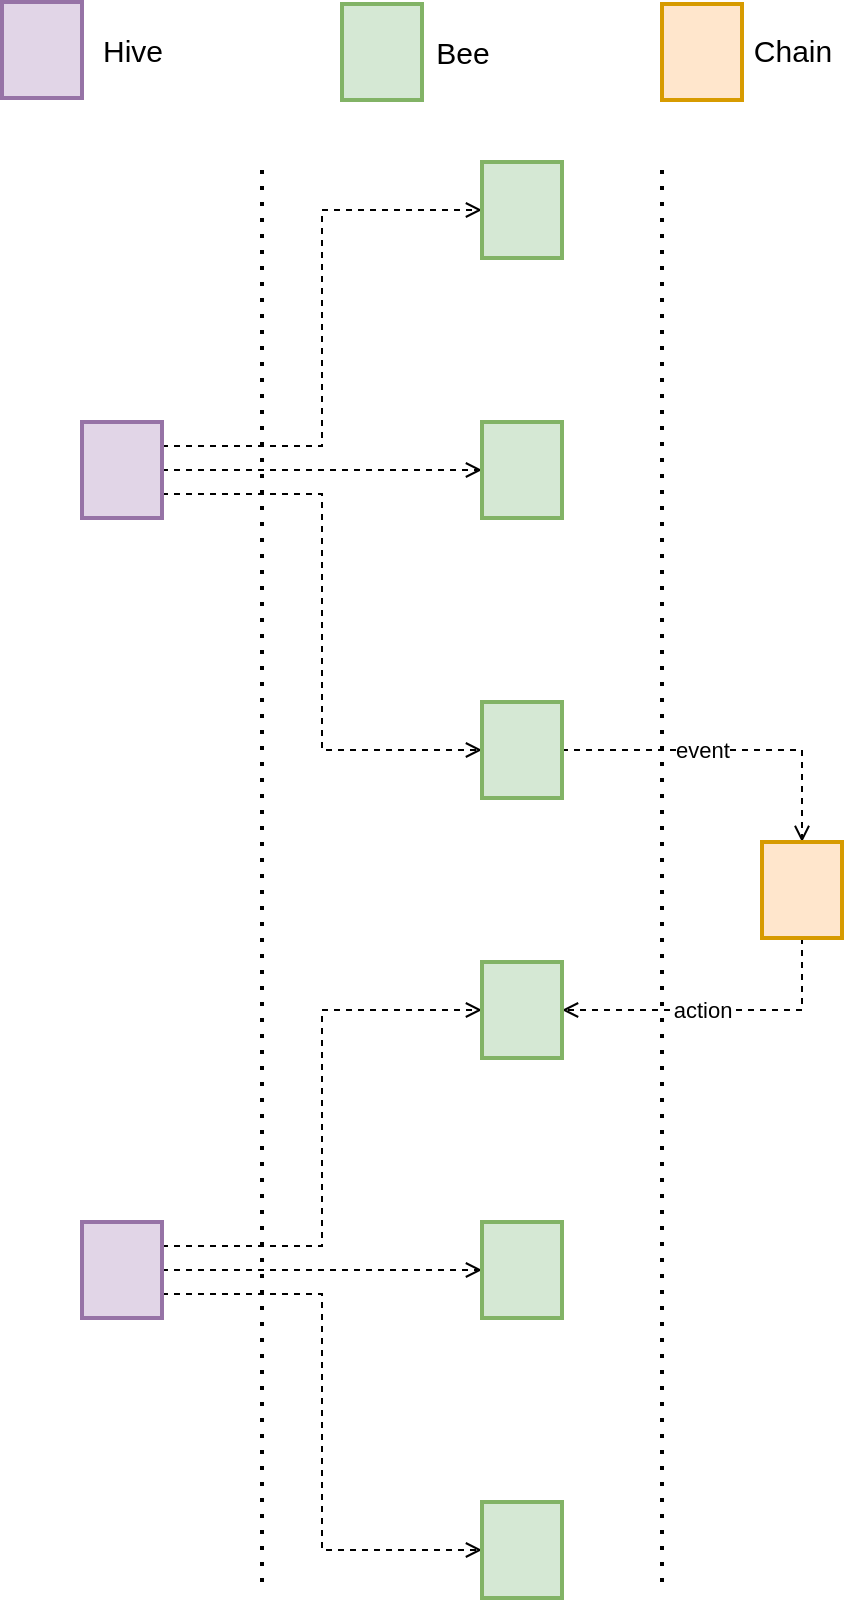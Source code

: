 <mxfile version="14.6.13" type="device" pages="2"><diagram id="9o9aCAmnYF1V0Vt8-mb2" name="usage"><mxGraphModel dx="2066" dy="1265" grid="1" gridSize="10" guides="1" tooltips="1" connect="1" arrows="1" fold="1" page="1" pageScale="1" pageWidth="850" pageHeight="1100" math="0" shadow="0"><root><mxCell id="Lg0LNoPL55XoFbFccPjs-0"/><mxCell id="Lg0LNoPL55XoFbFccPjs-1" parent="Lg0LNoPL55XoFbFccPjs-0"/><mxCell id="TXOKLpEEnqj5rRWDne_R-2" style="edgeStyle=orthogonalEdgeStyle;rounded=0;jumpStyle=none;jumpSize=6;orthogonalLoop=1;jettySize=auto;html=1;exitX=1;exitY=0.25;exitDx=0;exitDy=0;entryX=0;entryY=0.5;entryDx=0;entryDy=0;dashed=1;fontColor=#000000;startArrow=none;startFill=0;endArrow=open;endFill=0;startSize=6;endSize=6;sourcePerimeterSpacing=0;targetPerimeterSpacing=0;strokeWidth=1;" edge="1" parent="Lg0LNoPL55XoFbFccPjs-1" source="Lg0LNoPL55XoFbFccPjs-3" target="Lg0LNoPL55XoFbFccPjs-4"><mxGeometry relative="1" as="geometry"/></mxCell><mxCell id="TXOKLpEEnqj5rRWDne_R-3" style="edgeStyle=orthogonalEdgeStyle;rounded=0;jumpStyle=none;jumpSize=6;orthogonalLoop=1;jettySize=auto;html=1;exitX=1;exitY=0.5;exitDx=0;exitDy=0;entryX=0;entryY=0.5;entryDx=0;entryDy=0;dashed=1;fontColor=#000000;startArrow=none;startFill=0;endArrow=open;endFill=0;startSize=6;endSize=6;sourcePerimeterSpacing=0;targetPerimeterSpacing=0;strokeWidth=1;" edge="1" parent="Lg0LNoPL55XoFbFccPjs-1" source="Lg0LNoPL55XoFbFccPjs-3" target="TXOKLpEEnqj5rRWDne_R-0"><mxGeometry relative="1" as="geometry"/></mxCell><mxCell id="TXOKLpEEnqj5rRWDne_R-4" style="edgeStyle=orthogonalEdgeStyle;rounded=0;jumpStyle=none;jumpSize=6;orthogonalLoop=1;jettySize=auto;html=1;exitX=1;exitY=0.75;exitDx=0;exitDy=0;entryX=0;entryY=0.5;entryDx=0;entryDy=0;dashed=1;fontColor=#000000;startArrow=none;startFill=0;endArrow=open;endFill=0;startSize=6;endSize=6;sourcePerimeterSpacing=0;targetPerimeterSpacing=0;strokeWidth=1;" edge="1" parent="Lg0LNoPL55XoFbFccPjs-1" source="Lg0LNoPL55XoFbFccPjs-3" target="TXOKLpEEnqj5rRWDne_R-1"><mxGeometry relative="1" as="geometry"/></mxCell><mxCell id="Lg0LNoPL55XoFbFccPjs-3" value="" style="rounded=0;whiteSpace=wrap;html=1;strokeWidth=2;fontSize=17;fillColor=#e1d5e7;strokeColor=#9673a6;" vertex="1" parent="Lg0LNoPL55XoFbFccPjs-1"><mxGeometry x="280" y="310" width="40" height="48" as="geometry"/></mxCell><mxCell id="Lg0LNoPL55XoFbFccPjs-4" value="" style="rounded=0;whiteSpace=wrap;html=1;strokeWidth=2;fontSize=17;fillColor=#d5e8d4;strokeColor=#82b366;" vertex="1" parent="Lg0LNoPL55XoFbFccPjs-1"><mxGeometry x="480" y="180" width="40" height="48" as="geometry"/></mxCell><mxCell id="TXOKLpEEnqj5rRWDne_R-0" value="" style="rounded=0;whiteSpace=wrap;html=1;strokeWidth=2;fontSize=17;fillColor=#d5e8d4;strokeColor=#82b366;" vertex="1" parent="Lg0LNoPL55XoFbFccPjs-1"><mxGeometry x="480" y="310" width="40" height="48" as="geometry"/></mxCell><mxCell id="eQAq1N9gVXCJ9_9Xq0se-2" value="event" style="edgeStyle=orthogonalEdgeStyle;rounded=0;jumpStyle=none;jumpSize=6;orthogonalLoop=1;jettySize=auto;html=1;exitX=1;exitY=0.5;exitDx=0;exitDy=0;entryX=0.5;entryY=0;entryDx=0;entryDy=0;dashed=1;fontColor=#000000;startArrow=none;startFill=0;endArrow=open;endFill=0;startSize=6;endSize=6;sourcePerimeterSpacing=0;targetPerimeterSpacing=0;strokeWidth=1;" edge="1" parent="Lg0LNoPL55XoFbFccPjs-1" source="TXOKLpEEnqj5rRWDne_R-1" target="eQAq1N9gVXCJ9_9Xq0se-0"><mxGeometry x="-0.157" relative="1" as="geometry"><mxPoint as="offset"/></mxGeometry></mxCell><mxCell id="TXOKLpEEnqj5rRWDne_R-1" value="" style="rounded=0;whiteSpace=wrap;html=1;strokeWidth=2;fontSize=17;fillColor=#d5e8d4;strokeColor=#82b366;" vertex="1" parent="Lg0LNoPL55XoFbFccPjs-1"><mxGeometry x="480" y="450" width="40" height="48" as="geometry"/></mxCell><mxCell id="eQAq1N9gVXCJ9_9Xq0se-14" value="action" style="edgeStyle=orthogonalEdgeStyle;rounded=0;jumpStyle=none;jumpSize=6;orthogonalLoop=1;jettySize=auto;html=1;exitX=0.5;exitY=1;exitDx=0;exitDy=0;entryX=1;entryY=0.5;entryDx=0;entryDy=0;dashed=1;fontColor=#000000;startArrow=none;startFill=0;endArrow=open;endFill=0;startSize=6;endSize=6;sourcePerimeterSpacing=0;targetPerimeterSpacing=0;strokeWidth=1;" edge="1" parent="Lg0LNoPL55XoFbFccPjs-1" source="eQAq1N9gVXCJ9_9Xq0se-0" target="eQAq1N9gVXCJ9_9Xq0se-8"><mxGeometry x="0.103" relative="1" as="geometry"><mxPoint as="offset"/></mxGeometry></mxCell><mxCell id="eQAq1N9gVXCJ9_9Xq0se-0" value="" style="rounded=0;whiteSpace=wrap;html=1;strokeWidth=2;fontSize=17;fillColor=#ffe6cc;strokeColor=#d79b00;" vertex="1" parent="Lg0LNoPL55XoFbFccPjs-1"><mxGeometry x="620" y="520" width="40" height="48" as="geometry"/></mxCell><mxCell id="eQAq1N9gVXCJ9_9Xq0se-4" style="edgeStyle=orthogonalEdgeStyle;rounded=0;jumpStyle=none;jumpSize=6;orthogonalLoop=1;jettySize=auto;html=1;exitX=1;exitY=0.25;exitDx=0;exitDy=0;entryX=0;entryY=0.5;entryDx=0;entryDy=0;dashed=1;fontColor=#000000;startArrow=none;startFill=0;endArrow=open;endFill=0;startSize=6;endSize=6;sourcePerimeterSpacing=0;targetPerimeterSpacing=0;strokeWidth=1;" edge="1" parent="Lg0LNoPL55XoFbFccPjs-1" source="eQAq1N9gVXCJ9_9Xq0se-7" target="eQAq1N9gVXCJ9_9Xq0se-8"><mxGeometry relative="1" as="geometry"/></mxCell><mxCell id="eQAq1N9gVXCJ9_9Xq0se-5" style="edgeStyle=orthogonalEdgeStyle;rounded=0;jumpStyle=none;jumpSize=6;orthogonalLoop=1;jettySize=auto;html=1;exitX=1;exitY=0.5;exitDx=0;exitDy=0;entryX=0;entryY=0.5;entryDx=0;entryDy=0;dashed=1;fontColor=#000000;startArrow=none;startFill=0;endArrow=open;endFill=0;startSize=6;endSize=6;sourcePerimeterSpacing=0;targetPerimeterSpacing=0;strokeWidth=1;" edge="1" parent="Lg0LNoPL55XoFbFccPjs-1" source="eQAq1N9gVXCJ9_9Xq0se-7" target="eQAq1N9gVXCJ9_9Xq0se-10"><mxGeometry relative="1" as="geometry"/></mxCell><mxCell id="eQAq1N9gVXCJ9_9Xq0se-6" style="edgeStyle=orthogonalEdgeStyle;rounded=0;jumpStyle=none;jumpSize=6;orthogonalLoop=1;jettySize=auto;html=1;exitX=1;exitY=0.75;exitDx=0;exitDy=0;entryX=0;entryY=0.5;entryDx=0;entryDy=0;dashed=1;fontColor=#000000;startArrow=none;startFill=0;endArrow=open;endFill=0;startSize=6;endSize=6;sourcePerimeterSpacing=0;targetPerimeterSpacing=0;strokeWidth=1;" edge="1" parent="Lg0LNoPL55XoFbFccPjs-1" source="eQAq1N9gVXCJ9_9Xq0se-7" target="eQAq1N9gVXCJ9_9Xq0se-12"><mxGeometry relative="1" as="geometry"/></mxCell><mxCell id="eQAq1N9gVXCJ9_9Xq0se-7" value="" style="rounded=0;whiteSpace=wrap;html=1;strokeWidth=2;fontSize=17;fillColor=#e1d5e7;strokeColor=#9673a6;" vertex="1" parent="Lg0LNoPL55XoFbFccPjs-1"><mxGeometry x="280" y="710" width="40" height="48" as="geometry"/></mxCell><mxCell id="eQAq1N9gVXCJ9_9Xq0se-8" value="" style="rounded=0;whiteSpace=wrap;html=1;strokeWidth=2;fontSize=17;fillColor=#d5e8d4;strokeColor=#82b366;" vertex="1" parent="Lg0LNoPL55XoFbFccPjs-1"><mxGeometry x="480" y="580" width="40" height="48" as="geometry"/></mxCell><mxCell id="eQAq1N9gVXCJ9_9Xq0se-10" value="" style="rounded=0;whiteSpace=wrap;html=1;strokeWidth=2;fontSize=17;fillColor=#d5e8d4;strokeColor=#82b366;" vertex="1" parent="Lg0LNoPL55XoFbFccPjs-1"><mxGeometry x="480" y="710" width="40" height="48" as="geometry"/></mxCell><mxCell id="eQAq1N9gVXCJ9_9Xq0se-12" value="" style="rounded=0;whiteSpace=wrap;html=1;strokeWidth=2;fontSize=17;fillColor=#d5e8d4;strokeColor=#82b366;" vertex="1" parent="Lg0LNoPL55XoFbFccPjs-1"><mxGeometry x="480" y="850" width="40" height="48" as="geometry"/></mxCell><mxCell id="eQAq1N9gVXCJ9_9Xq0se-15" value="" style="endArrow=none;dashed=1;html=1;dashPattern=1 3;strokeWidth=2;fontColor=#000000;startSize=6;endSize=6;sourcePerimeterSpacing=0;targetPerimeterSpacing=0;" edge="1" parent="Lg0LNoPL55XoFbFccPjs-1"><mxGeometry width="50" height="50" relative="1" as="geometry"><mxPoint x="370" y="890" as="sourcePoint"/><mxPoint x="370" y="180" as="targetPoint"/></mxGeometry></mxCell><mxCell id="eQAq1N9gVXCJ9_9Xq0se-16" value="Hive" style="text;html=1;align=center;verticalAlign=middle;resizable=0;points=[];autosize=1;strokeColor=none;fontColor=#000000;fontSize=15;" vertex="1" parent="Lg0LNoPL55XoFbFccPjs-1"><mxGeometry x="280" y="114" width="50" height="20" as="geometry"/></mxCell><mxCell id="eQAq1N9gVXCJ9_9Xq0se-17" value="" style="endArrow=none;dashed=1;html=1;dashPattern=1 3;strokeWidth=2;fontColor=#000000;startSize=6;endSize=6;sourcePerimeterSpacing=0;targetPerimeterSpacing=0;" edge="1" parent="Lg0LNoPL55XoFbFccPjs-1"><mxGeometry width="50" height="50" relative="1" as="geometry"><mxPoint x="570" y="890" as="sourcePoint"/><mxPoint x="570" y="180" as="targetPoint"/></mxGeometry></mxCell><mxCell id="eQAq1N9gVXCJ9_9Xq0se-18" value="Bee" style="text;html=1;align=center;verticalAlign=middle;resizable=0;points=[];autosize=1;strokeColor=none;fontSize=15;fontColor=#000000;" vertex="1" parent="Lg0LNoPL55XoFbFccPjs-1"><mxGeometry x="450" y="115" width="40" height="20" as="geometry"/></mxCell><mxCell id="eQAq1N9gVXCJ9_9Xq0se-19" value="Chain" style="text;html=1;align=center;verticalAlign=middle;resizable=0;points=[];autosize=1;strokeColor=none;fontSize=15;fontColor=#000000;" vertex="1" parent="Lg0LNoPL55XoFbFccPjs-1"><mxGeometry x="610" y="114" width="50" height="20" as="geometry"/></mxCell><mxCell id="eQAq1N9gVXCJ9_9Xq0se-20" value="" style="rounded=0;whiteSpace=wrap;html=1;strokeWidth=2;fontSize=17;fillColor=#e1d5e7;strokeColor=#9673a6;" vertex="1" parent="Lg0LNoPL55XoFbFccPjs-1"><mxGeometry x="240" y="100" width="40" height="48" as="geometry"/></mxCell><mxCell id="eQAq1N9gVXCJ9_9Xq0se-21" value="" style="rounded=0;whiteSpace=wrap;html=1;strokeWidth=2;fontSize=17;fillColor=#d5e8d4;strokeColor=#82b366;" vertex="1" parent="Lg0LNoPL55XoFbFccPjs-1"><mxGeometry x="410" y="101" width="40" height="48" as="geometry"/></mxCell><mxCell id="eQAq1N9gVXCJ9_9Xq0se-22" value="" style="rounded=0;whiteSpace=wrap;html=1;strokeWidth=2;fontSize=17;fillColor=#ffe6cc;strokeColor=#d79b00;" vertex="1" parent="Lg0LNoPL55XoFbFccPjs-1"><mxGeometry x="570" y="101" width="40" height="48" as="geometry"/></mxCell></root></mxGraphModel></diagram><diagram id="z06Ftn6LA33JQsk71ENh" name="overview"><mxGraphModel dx="2066" dy="1265" grid="1" gridSize="10" guides="1" tooltips="1" connect="1" arrows="1" fold="1" page="1" pageScale="1" pageWidth="850" pageHeight="1100" math="0" shadow="0"><root><mxCell id="0"/><mxCell id="1" parent="0"/><mxCell id="HLDJ1VTIVKQsvgKbw3qF-86" style="edgeStyle=orthogonalEdgeStyle;rounded=0;jumpStyle=none;jumpSize=6;orthogonalLoop=1;jettySize=auto;html=1;exitX=1;exitY=0.5;exitDx=0;exitDy=0;entryX=1;entryY=0.5;entryDx=0;entryDy=0;dashed=1;fontColor=#000000;startArrow=none;startFill=0;endArrow=open;endFill=0;startSize=6;endSize=6;sourcePerimeterSpacing=0;targetPerimeterSpacing=0;strokeWidth=1;" edge="1" parent="1" source="HLDJ1VTIVKQsvgKbw3qF-18" target="HLDJ1VTIVKQsvgKbw3qF-85"><mxGeometry relative="1" as="geometry"/></mxCell><mxCell id="HLDJ1VTIVKQsvgKbw3qF-18" value="" style="rounded=0;whiteSpace=wrap;html=1;dashed=1;strokeWidth=2;fillColor=none;" vertex="1" parent="1"><mxGeometry x="570" y="410" width="170" height="72" as="geometry"/></mxCell><mxCell id="HLDJ1VTIVKQsvgKbw3qF-2" value="" style="rounded=0;whiteSpace=wrap;html=1;strokeWidth=2;fontSize=17;fillColor=#d5e8d4;strokeColor=#82b366;" vertex="1" parent="1"><mxGeometry x="690" y="422" width="40" height="48" as="geometry"/></mxCell><mxCell id="HLDJ1VTIVKQsvgKbw3qF-4" value="" style="edgeStyle=orthogonalEdgeStyle;rounded=0;orthogonalLoop=1;jettySize=auto;html=1;endArrow=open;endFill=0;" edge="1" parent="1" source="HLDJ1VTIVKQsvgKbw3qF-3" target="HLDJ1VTIVKQsvgKbw3qF-2"><mxGeometry relative="1" as="geometry"/></mxCell><mxCell id="HLDJ1VTIVKQsvgKbw3qF-3" value="" style="rounded=0;whiteSpace=wrap;html=1;strokeWidth=2;fontSize=17;fillColor=#fff2cc;strokeColor=#d6b656;" vertex="1" parent="1"><mxGeometry x="580" y="422" width="40" height="48" as="geometry"/></mxCell><mxCell id="HLDJ1VTIVKQsvgKbw3qF-95" style="edgeStyle=orthogonalEdgeStyle;rounded=0;jumpStyle=none;jumpSize=6;orthogonalLoop=1;jettySize=auto;html=1;exitX=1;exitY=0.5;exitDx=0;exitDy=0;entryX=1;entryY=0.5;entryDx=0;entryDy=0;fontColor=#000000;startArrow=none;startFill=0;endArrow=open;endFill=0;startSize=6;endSize=6;sourcePerimeterSpacing=0;targetPerimeterSpacing=0;strokeWidth=1;dashed=1;" edge="1" parent="1" source="HLDJ1VTIVKQsvgKbw3qF-7" target="HLDJ1VTIVKQsvgKbw3qF-37"><mxGeometry relative="1" as="geometry"/></mxCell><mxCell id="HLDJ1VTIVKQsvgKbw3qF-7" value="eventIn" style="shape=partialRectangle;whiteSpace=wrap;html=1;left=0;right=0;fillColor=none;shadow=0;comic=0;strokeWidth=2;fontSize=17;" vertex="1" parent="1"><mxGeometry x="520" y="930" width="120" height="48" as="geometry"/></mxCell><mxCell id="HLDJ1VTIVKQsvgKbw3qF-20" value="" style="rounded=0;whiteSpace=wrap;html=1;strokeWidth=2;fontSize=17;fillColor=#ffe6cc;strokeColor=#d79b00;" vertex="1" parent="1"><mxGeometry x="130" y="794" width="40" height="48" as="geometry"/></mxCell><mxCell id="HLDJ1VTIVKQsvgKbw3qF-64" style="edgeStyle=orthogonalEdgeStyle;rounded=0;orthogonalLoop=1;jettySize=auto;html=1;exitX=1;exitY=0.5;exitDx=0;exitDy=0;entryX=0;entryY=0.5;entryDx=0;entryDy=0;fontColor=#EA6B66;startArrow=none;startFill=0;endArrow=open;endFill=0;dashed=1;" edge="1" parent="1" source="HLDJ1VTIVKQsvgKbw3qF-22" target="HLDJ1VTIVKQsvgKbw3qF-61"><mxGeometry relative="1" as="geometry"/></mxCell><mxCell id="HLDJ1VTIVKQsvgKbw3qF-21" value="" style="rounded=0;whiteSpace=wrap;html=1;strokeWidth=2;fontSize=17;fillColor=#ffe6cc;strokeColor=#d79b00;" vertex="1" parent="1"><mxGeometry x="170" y="794" width="40" height="48" as="geometry"/></mxCell><mxCell id="HLDJ1VTIVKQsvgKbw3qF-22" value="" style="rounded=0;whiteSpace=wrap;html=1;strokeWidth=2;fontSize=17;fillColor=#ffe6cc;strokeColor=#d79b00;" vertex="1" parent="1"><mxGeometry x="210" y="794" width="40" height="48" as="geometry"/></mxCell><mxCell id="HLDJ1VTIVKQsvgKbw3qF-23" value="" style="rounded=0;whiteSpace=wrap;html=1;strokeWidth=2;fontSize=17;fillColor=#ffe6cc;strokeColor=#d79b00;" vertex="1" parent="1"><mxGeometry x="160" y="140" width="40" height="48" as="geometry"/></mxCell><mxCell id="HLDJ1VTIVKQsvgKbw3qF-24" value="chains" style="text;html=1;align=center;verticalAlign=middle;resizable=0;points=[];autosize=1;strokeColor=none;" vertex="1" parent="1"><mxGeometry x="200" y="154" width="50" height="20" as="geometry"/></mxCell><mxCell id="HLDJ1VTIVKQsvgKbw3qF-25" value="iterator" style="endArrow=open;html=1;endFill=0;dashed=1;" edge="1" parent="1"><mxGeometry width="50" height="50" relative="1" as="geometry"><mxPoint x="140" y="784" as="sourcePoint"/><mxPoint x="240" y="784" as="targetPoint"/><mxPoint as="offset"/></mxGeometry></mxCell><mxCell id="HLDJ1VTIVKQsvgKbw3qF-38" style="edgeStyle=orthogonalEdgeStyle;rounded=0;orthogonalLoop=1;jettySize=auto;html=1;dashed=1;endArrow=open;endFill=0;startArrow=open;startFill=0;" edge="1" parent="1"><mxGeometry relative="1" as="geometry"><mxPoint x="470" y="818" as="sourcePoint"/><mxPoint x="550" y="818" as="targetPoint"/><Array as="points"><mxPoint x="520" y="818"/><mxPoint x="520" y="818"/></Array></mxGeometry></mxCell><mxCell id="HLDJ1VTIVKQsvgKbw3qF-26" value="" style="rounded=0;whiteSpace=wrap;html=1;strokeWidth=2;fontSize=17;fillColor=#dae8fc;strokeColor=#6c8ebf;" vertex="1" parent="1"><mxGeometry x="410" y="794" width="40" height="48" as="geometry"/></mxCell><mxCell id="HLDJ1VTIVKQsvgKbw3qF-28" value="" style="rounded=0;whiteSpace=wrap;html=1;strokeWidth=2;fontSize=17;fillColor=#dae8fc;strokeColor=#6c8ebf;fontStyle=1" vertex="1" parent="1"><mxGeometry x="285" y="140" width="40" height="48" as="geometry"/></mxCell><mxCell id="HLDJ1VTIVKQsvgKbw3qF-29" value="Event" style="text;html=1;align=center;verticalAlign=middle;resizable=0;points=[];autosize=1;strokeColor=none;" vertex="1" parent="1"><mxGeometry x="325" y="154" width="50" height="20" as="geometry"/></mxCell><mxCell id="HLDJ1VTIVKQsvgKbw3qF-30" value="" style="rounded=0;whiteSpace=wrap;html=1;strokeWidth=2;fontSize=17;dashed=1;fillColor=none;" vertex="1" parent="1"><mxGeometry x="370" y="900" width="90" height="110" as="geometry"/></mxCell><mxCell id="HLDJ1VTIVKQsvgKbw3qF-33" value="# run" style="text;html=1;align=center;verticalAlign=middle;resizable=0;points=[];autosize=1;strokeColor=none;fontColor=#EA6B66;" vertex="1" parent="1"><mxGeometry x="370" y="880" width="40" height="20" as="geometry"/></mxCell><mxCell id="HLDJ1VTIVKQsvgKbw3qF-35" style="edgeStyle=orthogonalEdgeStyle;rounded=0;orthogonalLoop=1;jettySize=auto;html=1;exitX=1;exitY=0.5;exitDx=0;exitDy=0;entryX=0;entryY=0.5;entryDx=0;entryDy=0;dashed=1;endArrow=open;endFill=0;" edge="1" parent="1" source="HLDJ1VTIVKQsvgKbw3qF-34" target="HLDJ1VTIVKQsvgKbw3qF-7"><mxGeometry relative="1" as="geometry"/></mxCell><mxCell id="HLDJ1VTIVKQsvgKbw3qF-34" value="" style="rounded=0;whiteSpace=wrap;html=1;strokeWidth=2;fontSize=17;fillColor=#dae8fc;strokeColor=#6c8ebf;" vertex="1" parent="1"><mxGeometry x="395" y="930" width="40" height="48" as="geometry"/></mxCell><mxCell id="HLDJ1VTIVKQsvgKbw3qF-37" value="" style="rounded=0;whiteSpace=wrap;html=1;strokeWidth=2;fontSize=17;fillColor=#dae8fc;strokeColor=#6c8ebf;" vertex="1" parent="1"><mxGeometry x="570" y="794" width="40" height="48" as="geometry"/></mxCell><mxCell id="HLDJ1VTIVKQsvgKbw3qF-39" value="name == name" style="text;html=1;align=center;verticalAlign=middle;resizable=0;points=[];autosize=1;strokeColor=none;" vertex="1" parent="1"><mxGeometry x="460" y="822" width="100" height="20" as="geometry"/></mxCell><mxCell id="HLDJ1VTIVKQsvgKbw3qF-40" value="bee == bee" style="text;html=1;align=center;verticalAlign=middle;resizable=0;points=[];autosize=1;strokeColor=none;" vertex="1" parent="1"><mxGeometry x="470" y="794" width="80" height="20" as="geometry"/></mxCell><mxCell id="HLDJ1VTIVKQsvgKbw3qF-44" value="" style="rounded=0;whiteSpace=wrap;html=1;strokeWidth=2;fontSize=17;fillColor=#f8cecc;strokeColor=#b85450;" vertex="1" parent="1"><mxGeometry x="410" y="140" width="40" height="48" as="geometry"/></mxCell><mxCell id="HLDJ1VTIVKQsvgKbw3qF-45" value="Action" style="text;html=1;align=center;verticalAlign=middle;resizable=0;points=[];autosize=1;strokeColor=none;" vertex="1" parent="1"><mxGeometry x="450" y="154" width="50" height="20" as="geometry"/></mxCell><mxCell id="HLDJ1VTIVKQsvgKbw3qF-51" value="" style="rounded=0;whiteSpace=wrap;html=1;strokeWidth=2;fontSize=17;fillColor=#fff2cc;strokeColor=#d6b656;" vertex="1" parent="1"><mxGeometry x="540" y="140" width="40" height="48" as="geometry"/></mxCell><mxCell id="HLDJ1VTIVKQsvgKbw3qF-52" value="String" style="text;html=1;align=center;verticalAlign=middle;resizable=0;points=[];autosize=1;strokeColor=none;" vertex="1" parent="1"><mxGeometry x="580" y="154" width="50" height="20" as="geometry"/></mxCell><mxCell id="HLDJ1VTIVKQsvgKbw3qF-54" value="" style="rounded=0;whiteSpace=wrap;html=1;strokeWidth=2;fontSize=17;fillColor=#f8cecc;strokeColor=#b85450;" vertex="1" parent="1"><mxGeometry x="270" y="540" width="40" height="48" as="geometry"/></mxCell><mxCell id="HLDJ1VTIVKQsvgKbw3qF-55" value="" style="rounded=0;whiteSpace=wrap;html=1;strokeWidth=2;fontSize=17;fillColor=#f8cecc;strokeColor=#b85450;" vertex="1" parent="1"><mxGeometry x="310" y="540" width="40" height="48" as="geometry"/></mxCell><mxCell id="HLDJ1VTIVKQsvgKbw3qF-73" style="edgeStyle=orthogonalEdgeStyle;rounded=0;orthogonalLoop=1;jettySize=auto;html=1;exitX=1;exitY=0.5;exitDx=0;exitDy=0;entryX=0;entryY=0.5;entryDx=0;entryDy=0;dashed=1;fontColor=#000000;startArrow=none;startFill=0;endArrow=open;endFill=0;" edge="1" parent="1" source="HLDJ1VTIVKQsvgKbw3qF-56" target="HLDJ1VTIVKQsvgKbw3qF-72"><mxGeometry relative="1" as="geometry"/></mxCell><mxCell id="HLDJ1VTIVKQsvgKbw3qF-56" value="" style="rounded=0;whiteSpace=wrap;html=1;strokeWidth=2;fontSize=17;fillColor=#f8cecc;strokeColor=#b85450;" vertex="1" parent="1"><mxGeometry x="350" y="540" width="40" height="48" as="geometry"/></mxCell><mxCell id="HLDJ1VTIVKQsvgKbw3qF-63" style="edgeStyle=orthogonalEdgeStyle;rounded=0;orthogonalLoop=1;jettySize=auto;html=1;exitX=1;exitY=0.5;exitDx=0;exitDy=0;entryX=0;entryY=0.5;entryDx=0;entryDy=0;startArrow=none;startFill=0;endArrow=open;endFill=0;" edge="1" parent="1" source="HLDJ1VTIVKQsvgKbw3qF-61" target="HLDJ1VTIVKQsvgKbw3qF-26"><mxGeometry relative="1" as="geometry"/></mxCell><mxCell id="HLDJ1VTIVKQsvgKbw3qF-68" value="actions" style="edgeStyle=orthogonalEdgeStyle;rounded=0;orthogonalLoop=1;jettySize=auto;html=1;exitX=0.5;exitY=0;exitDx=0;exitDy=0;entryX=0.5;entryY=1;entryDx=0;entryDy=0;startArrow=none;startFill=0;endArrow=open;endFill=0;" edge="1" parent="1" source="HLDJ1VTIVKQsvgKbw3qF-61" target="HLDJ1VTIVKQsvgKbw3qF-66"><mxGeometry relative="1" as="geometry"/></mxCell><mxCell id="HLDJ1VTIVKQsvgKbw3qF-61" value="" style="rounded=0;whiteSpace=wrap;html=1;strokeWidth=2;fontSize=17;fillColor=#ffe6cc;strokeColor=#d79b00;" vertex="1" parent="1"><mxGeometry x="310" y="794" width="40" height="48" as="geometry"/></mxCell><mxCell id="HLDJ1VTIVKQsvgKbw3qF-65" value="" style="rounded=0;whiteSpace=wrap;html=1;strokeWidth=2;fontSize=17;fillColor=#fff2cc;strokeColor=#d6b656;" vertex="1" parent="1"><mxGeometry x="270" y="684" width="40" height="48" as="geometry"/></mxCell><mxCell id="HLDJ1VTIVKQsvgKbw3qF-66" value="" style="rounded=0;whiteSpace=wrap;html=1;strokeWidth=2;fontSize=17;fillColor=#fff2cc;strokeColor=#d6b656;" vertex="1" parent="1"><mxGeometry x="310" y="684" width="40" height="48" as="geometry"/></mxCell><mxCell id="HLDJ1VTIVKQsvgKbw3qF-71" style="edgeStyle=orthogonalEdgeStyle;rounded=0;orthogonalLoop=1;jettySize=auto;html=1;exitX=0;exitY=0.5;exitDx=0;exitDy=0;entryX=0;entryY=0.5;entryDx=0;entryDy=0;fontColor=#000000;startArrow=none;startFill=0;endArrow=open;endFill=0;dashed=1;" edge="1" parent="1" source="HLDJ1VTIVKQsvgKbw3qF-65" target="HLDJ1VTIVKQsvgKbw3qF-54"><mxGeometry relative="1" as="geometry"><Array as="points"><mxPoint x="240" y="708"/><mxPoint x="240" y="564"/></Array></mxGeometry></mxCell><mxCell id="HLDJ1VTIVKQsvgKbw3qF-67" value="" style="rounded=0;whiteSpace=wrap;html=1;strokeWidth=2;fontSize=17;fillColor=#fff2cc;strokeColor=#d6b656;" vertex="1" parent="1"><mxGeometry x="350" y="684" width="40" height="48" as="geometry"/></mxCell><mxCell id="HLDJ1VTIVKQsvgKbw3qF-69" value="iterator" style="endArrow=open;html=1;endFill=0;dashed=1;" edge="1" parent="1"><mxGeometry width="50" height="50" relative="1" as="geometry"><mxPoint x="280" y="674" as="sourcePoint"/><mxPoint x="380" y="674" as="targetPoint"/><mxPoint as="offset"/></mxGeometry></mxCell><mxCell id="HLDJ1VTIVKQsvgKbw3qF-70" value="iterator" style="endArrow=open;html=1;endFill=0;dashed=1;" edge="1" parent="1"><mxGeometry width="50" height="50" relative="1" as="geometry"><mxPoint x="280" y="598" as="sourcePoint"/><mxPoint x="380" y="598" as="targetPoint"/><mxPoint as="offset"/></mxGeometry></mxCell><mxCell id="HLDJ1VTIVKQsvgKbw3qF-81" value="bee" style="edgeStyle=orthogonalEdgeStyle;rounded=0;jumpStyle=none;jumpSize=6;orthogonalLoop=1;jettySize=auto;html=1;exitX=0.5;exitY=0;exitDx=0;exitDy=0;entryX=0.5;entryY=1;entryDx=0;entryDy=0;fontColor=#000000;startArrow=none;startFill=0;endArrow=open;endFill=0;startSize=6;endSize=6;sourcePerimeterSpacing=0;targetPerimeterSpacing=0;strokeWidth=1;" edge="1" parent="1" source="HLDJ1VTIVKQsvgKbw3qF-72" target="HLDJ1VTIVKQsvgKbw3qF-80"><mxGeometry relative="1" as="geometry"/></mxCell><mxCell id="HLDJ1VTIVKQsvgKbw3qF-93" style="edgeStyle=orthogonalEdgeStyle;rounded=0;jumpStyle=none;jumpSize=6;orthogonalLoop=1;jettySize=auto;html=1;exitX=1;exitY=0.5;exitDx=0;exitDy=0;entryX=0;entryY=0.5;entryDx=0;entryDy=0;fontColor=#000000;startArrow=none;startFill=0;endArrow=open;endFill=0;startSize=6;endSize=6;sourcePerimeterSpacing=0;targetPerimeterSpacing=0;strokeWidth=1;dashed=1;" edge="1" parent="1" source="HLDJ1VTIVKQsvgKbw3qF-72" target="HLDJ1VTIVKQsvgKbw3qF-91"><mxGeometry relative="1" as="geometry"/></mxCell><mxCell id="HLDJ1VTIVKQsvgKbw3qF-72" value="" style="rounded=0;whiteSpace=wrap;html=1;strokeWidth=2;fontSize=17;fillColor=#f8cecc;strokeColor=#b85450;" vertex="1" parent="1"><mxGeometry x="460" y="540" width="40" height="48" as="geometry"/></mxCell><mxCell id="HLDJ1VTIVKQsvgKbw3qF-82" style="edgeStyle=orthogonalEdgeStyle;rounded=0;jumpStyle=none;jumpSize=6;orthogonalLoop=1;jettySize=auto;html=1;exitX=1;exitY=0.5;exitDx=0;exitDy=0;entryX=0;entryY=0.5;entryDx=0;entryDy=0;dashed=1;fontColor=#000000;startArrow=none;startFill=0;endArrow=open;endFill=0;startSize=6;endSize=6;sourcePerimeterSpacing=0;targetPerimeterSpacing=0;strokeWidth=1;" edge="1" parent="1" source="HLDJ1VTIVKQsvgKbw3qF-80" target="HLDJ1VTIVKQsvgKbw3qF-18"><mxGeometry relative="1" as="geometry"/></mxCell><mxCell id="HLDJ1VTIVKQsvgKbw3qF-80" value="" style="rounded=0;whiteSpace=wrap;html=1;strokeWidth=2;fontSize=17;fillColor=#fff2cc;strokeColor=#d6b656;" vertex="1" parent="1"><mxGeometry x="460" y="422" width="40" height="48" as="geometry"/></mxCell><mxCell id="HLDJ1VTIVKQsvgKbw3qF-83" value="" style="rounded=0;whiteSpace=wrap;html=1;strokeWidth=2;fontSize=17;fillColor=#d5e8d4;strokeColor=#82b366;" vertex="1" parent="1"><mxGeometry x="670" y="140" width="40" height="48" as="geometry"/></mxCell><mxCell id="HLDJ1VTIVKQsvgKbw3qF-84" value="bee" style="text;html=1;align=center;verticalAlign=middle;resizable=0;points=[];autosize=1;strokeColor=none;fontColor=#000000;" vertex="1" parent="1"><mxGeometry x="710" y="154" width="40" height="20" as="geometry"/></mxCell><mxCell id="HLDJ1VTIVKQsvgKbw3qF-92" value="Action" style="edgeStyle=orthogonalEdgeStyle;rounded=0;jumpStyle=none;jumpSize=6;orthogonalLoop=1;jettySize=auto;html=1;exitX=0;exitY=0.5;exitDx=0;exitDy=0;entryX=1;entryY=0.5;entryDx=0;entryDy=0;fontColor=#000000;startArrow=none;startFill=0;endArrow=block;endFill=1;startSize=6;endSize=6;sourcePerimeterSpacing=0;targetPerimeterSpacing=0;strokeWidth=1;" edge="1" parent="1" source="HLDJ1VTIVKQsvgKbw3qF-85" target="HLDJ1VTIVKQsvgKbw3qF-91"><mxGeometry relative="1" as="geometry"/></mxCell><mxCell id="HLDJ1VTIVKQsvgKbw3qF-85" value="" style="rounded=0;whiteSpace=wrap;html=1;strokeWidth=2;fontSize=17;fillColor=#d5e8d4;strokeColor=#82b366;" vertex="1" parent="1"><mxGeometry x="700" y="540" width="40" height="48" as="geometry"/></mxCell><mxCell id="HLDJ1VTIVKQsvgKbw3qF-88" style="edgeStyle=orthogonalEdgeStyle;rounded=0;jumpStyle=none;jumpSize=6;orthogonalLoop=1;jettySize=auto;html=1;exitX=1;exitY=0.5;exitDx=0;exitDy=0;entryX=0;entryY=0.5;entryDx=0;entryDy=0;fontColor=#000000;startArrow=none;startFill=0;endArrow=block;endFill=1;startSize=6;endSize=6;sourcePerimeterSpacing=0;targetPerimeterSpacing=0;strokeWidth=1;" edge="1" parent="1" source="HLDJ1VTIVKQsvgKbw3qF-87" target="HLDJ1VTIVKQsvgKbw3qF-30"><mxGeometry relative="1" as="geometry"/></mxCell><mxCell id="HLDJ1VTIVKQsvgKbw3qF-87" value="" style="rounded=0;whiteSpace=wrap;html=1;strokeWidth=2;fontSize=17;fillColor=#d5e8d4;strokeColor=#82b366;" vertex="1" parent="1"><mxGeometry x="270" y="931" width="40" height="48" as="geometry"/></mxCell><mxCell id="HLDJ1VTIVKQsvgKbw3qF-91" value="" style="rounded=0;whiteSpace=wrap;html=1;strokeWidth=2;fontSize=17;dashed=1;fillColor=#e1d5e7;strokeColor=#9673a6;" vertex="1" parent="1"><mxGeometry x="580" y="540" width="40" height="48" as="geometry"/></mxCell><mxCell id="9IRo9dktEdt5SsluiONB-4" style="edgeStyle=orthogonalEdgeStyle;rounded=0;jumpStyle=none;jumpSize=6;orthogonalLoop=1;jettySize=auto;html=1;exitX=1;exitY=0.5;exitDx=0;exitDy=0;entryX=0;entryY=0.5;entryDx=0;entryDy=0;dashed=1;fontSize=15;fontColor=#000000;startArrow=none;startFill=0;endArrow=open;endFill=0;startSize=6;endSize=6;sourcePerimeterSpacing=0;targetPerimeterSpacing=0;strokeWidth=1;" edge="1" parent="1" source="9IRo9dktEdt5SsluiONB-2" target="9IRo9dktEdt5SsluiONB-3"><mxGeometry relative="1" as="geometry"/></mxCell><mxCell id="9IRo9dktEdt5SsluiONB-2" value="" style="rounded=0;whiteSpace=wrap;html=1;strokeWidth=2;fontSize=17;fillColor=#dae8fc;strokeColor=#6c8ebf;fontStyle=1" vertex="1" parent="1"><mxGeometry x="270" y="250" width="40" height="48" as="geometry"/></mxCell><mxCell id="9IRo9dktEdt5SsluiONB-6" style="edgeStyle=orthogonalEdgeStyle;rounded=0;jumpStyle=none;jumpSize=6;orthogonalLoop=1;jettySize=auto;html=1;exitX=1;exitY=0.5;exitDx=0;exitDy=0;entryX=0;entryY=0.5;entryDx=0;entryDy=0;dashed=1;fontSize=15;fontColor=#000000;startArrow=none;startFill=0;endArrow=open;endFill=0;startSize=6;endSize=6;sourcePerimeterSpacing=0;targetPerimeterSpacing=0;strokeWidth=1;" edge="1" parent="1" source="9IRo9dktEdt5SsluiONB-3" target="9IRo9dktEdt5SsluiONB-5"><mxGeometry relative="1" as="geometry"/></mxCell><mxCell id="9IRo9dktEdt5SsluiONB-3" value="" style="rounded=0;whiteSpace=wrap;html=1;strokeWidth=2;fontSize=17;fillColor=#ffe6cc;strokeColor=#d79b00;" vertex="1" parent="1"><mxGeometry x="380" y="250" width="40" height="48" as="geometry"/></mxCell><mxCell id="9IRo9dktEdt5SsluiONB-8" style="edgeStyle=orthogonalEdgeStyle;rounded=0;jumpStyle=none;jumpSize=6;orthogonalLoop=1;jettySize=auto;html=1;exitX=1;exitY=0.5;exitDx=0;exitDy=0;entryX=0;entryY=0.5;entryDx=0;entryDy=0;dashed=1;fontSize=15;fontColor=#000000;startArrow=none;startFill=0;endArrow=open;endFill=0;startSize=6;endSize=6;sourcePerimeterSpacing=0;targetPerimeterSpacing=0;strokeWidth=1;" edge="1" parent="1" source="9IRo9dktEdt5SsluiONB-5" target="9IRo9dktEdt5SsluiONB-7"><mxGeometry relative="1" as="geometry"/></mxCell><mxCell id="9IRo9dktEdt5SsluiONB-5" value="" style="rounded=0;whiteSpace=wrap;html=1;strokeWidth=2;fontSize=17;fillColor=#f8cecc;strokeColor=#b85450;" vertex="1" parent="1"><mxGeometry x="485" y="250" width="40" height="48" as="geometry"/></mxCell><mxCell id="9IRo9dktEdt5SsluiONB-9" style="edgeStyle=orthogonalEdgeStyle;rounded=0;jumpStyle=none;jumpSize=6;orthogonalLoop=1;jettySize=auto;html=1;exitX=0.5;exitY=1;exitDx=0;exitDy=0;entryX=0.5;entryY=1;entryDx=0;entryDy=0;dashed=1;fontSize=15;fontColor=#000000;startArrow=none;startFill=0;endArrow=open;endFill=0;startSize=6;endSize=6;sourcePerimeterSpacing=0;targetPerimeterSpacing=0;strokeWidth=1;" edge="1" parent="1" source="9IRo9dktEdt5SsluiONB-7" target="9IRo9dktEdt5SsluiONB-2"><mxGeometry relative="1" as="geometry"/></mxCell><mxCell id="9IRo9dktEdt5SsluiONB-7" value="" style="rounded=0;whiteSpace=wrap;html=1;strokeWidth=2;fontSize=17;fillColor=#d5e8d4;strokeColor=#82b366;" vertex="1" parent="1"><mxGeometry x="590" y="250" width="40" height="48" as="geometry"/></mxCell></root></mxGraphModel></diagram></mxfile>